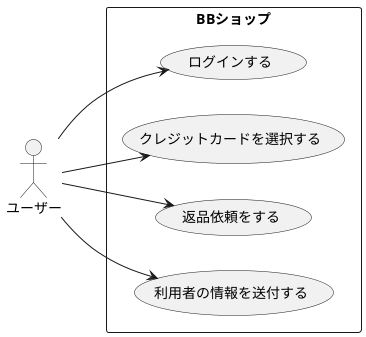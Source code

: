 @startuml BBショップユースケース図
left to right direction
actor ユーザー as U

rectangle BBショップ {
  usecase "ログインする" as UC1
  usecase "クレジットカードを選択する" as UC2
  usecase "返品依頼をする" as UC3
  usecase "利用者の情報を送付する" as UC4
}

U --> UC1
U --> UC2
U --> UC3
U --> UC4

@enduml
